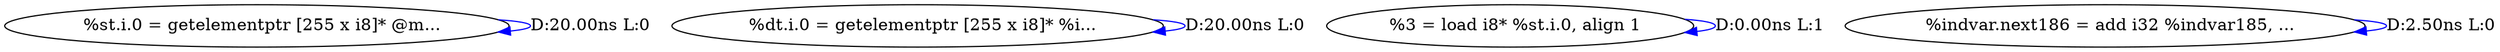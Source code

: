 digraph {
Node0x36c6d20[label="  %st.i.0 = getelementptr [255 x i8]* @m..."];
Node0x36c6d20 -> Node0x36c6d20[label="D:20.00ns L:0",color=blue];
Node0x36c6e80[label="  %dt.i.0 = getelementptr [255 x i8]* %i..."];
Node0x36c6e80 -> Node0x36c6e80[label="D:20.00ns L:0",color=blue];
Node0x36c6f60[label="  %3 = load i8* %st.i.0, align 1"];
Node0x36c6f60 -> Node0x36c6f60[label="D:0.00ns L:1",color=blue];
Node0x36c7120[label="  %indvar.next186 = add i32 %indvar185, ..."];
Node0x36c7120 -> Node0x36c7120[label="D:2.50ns L:0",color=blue];
}

